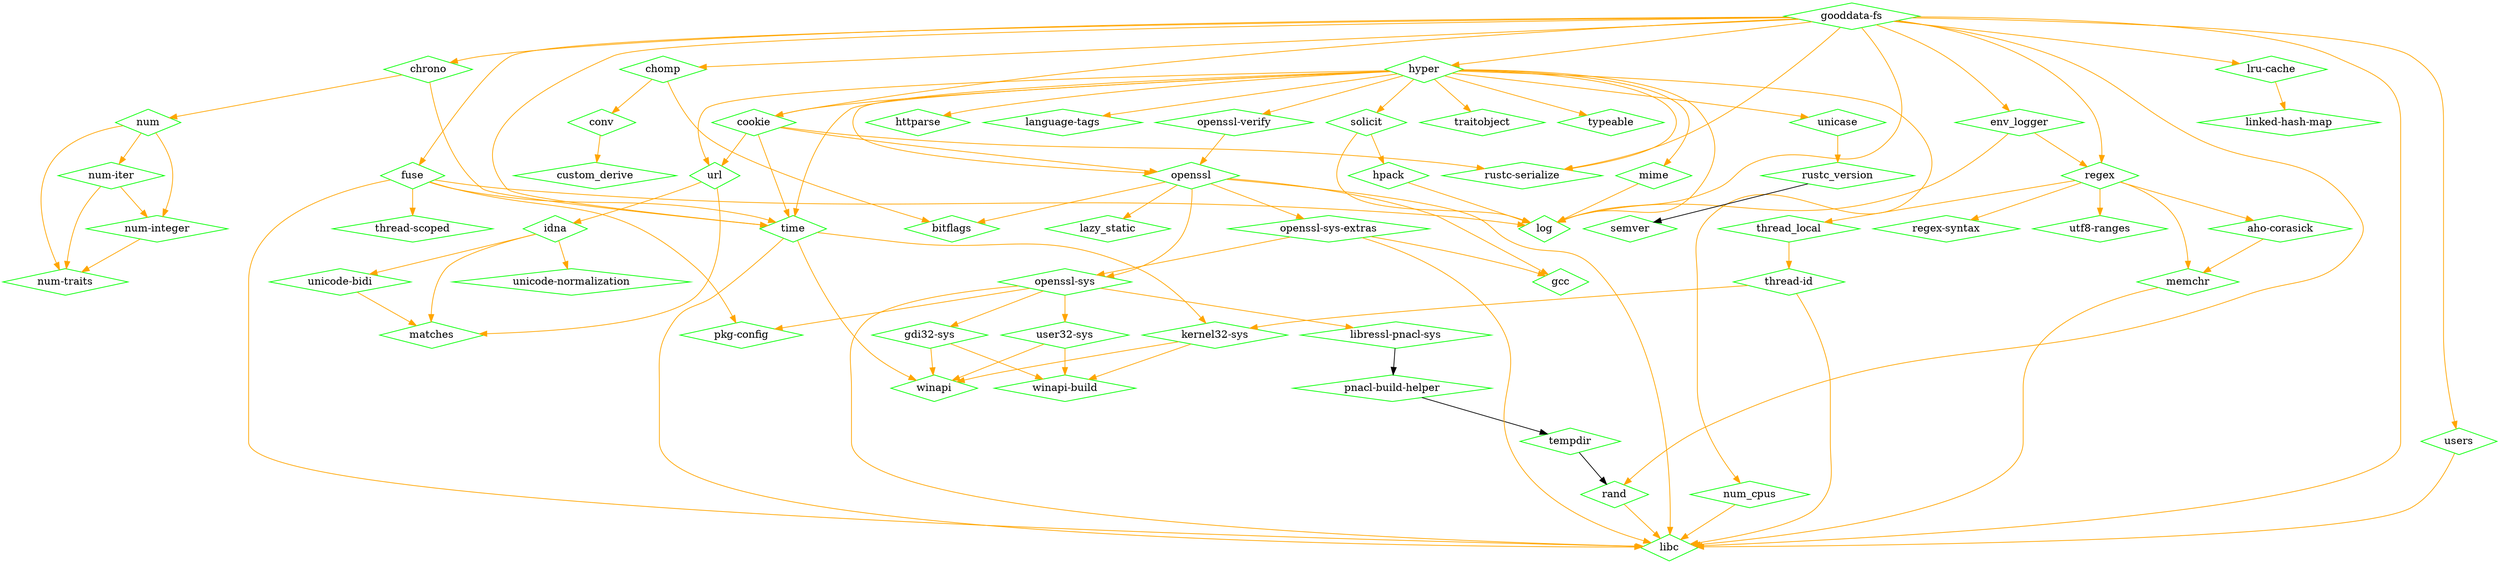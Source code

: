 digraph dependencies {
	N0[label="gooddata-fs",shape=diamond,color=green];
	N1[label="chomp",shape=diamond,color=green];
	N2[label="chrono",shape=diamond,color=green];
	N3[label="cookie",shape=diamond,color=green];
	N4[label="env_logger",shape=diamond,color=green];
	N5[label="fuse",shape=diamond,color=green];
	N6[label="hyper",shape=diamond,color=green];
	N7[label="libc",shape=diamond,color=green];
	N8[label="log",shape=diamond,color=green];
	N9[label="lru-cache",shape=diamond,color=green];
	N10[label="rand",shape=diamond,color=green];
	N11[label="regex",shape=diamond,color=green];
	N12[label="rustc-serialize",shape=diamond,color=green];
	N13[label="time",shape=diamond,color=green];
	N14[label="users",shape=diamond,color=green];
	N15[label="aho-corasick",shape=diamond,color=green];
	N16[label="memchr",shape=diamond,color=green];
	N17[label="bitflags",shape=diamond,color=green];
	N18[label="conv",shape=diamond,color=green];
	N19[label="num",shape=diamond,color=green];
	N20[label="custom_derive",shape=diamond,color=green];
	N21[label="openssl",shape=diamond,color=green];
	N22[label="url",shape=diamond,color=green];
	N23[label="pkg-config",shape=diamond,color=green];
	N24[label="thread-scoped",shape=diamond,color=green];
	N25[label="gcc",shape=diamond,color=green];
	N26[label="gdi32-sys",shape=diamond,color=green];
	N27[label="winapi",shape=diamond,color=green];
	N28[label="winapi-build",shape=diamond,color=green];
	N29[label="hpack",shape=diamond,color=green];
	N30[label="httparse",shape=diamond,color=green];
	N31[label="language-tags",shape=diamond,color=green];
	N32[label="mime",shape=diamond,color=green];
	N33[label="num_cpus",shape=diamond,color=green];
	N34[label="openssl-verify",shape=diamond,color=green];
	N35[label="solicit",shape=diamond,color=green];
	N36[label="traitobject",shape=diamond,color=green];
	N37[label="typeable",shape=diamond,color=green];
	N38[label="unicase",shape=diamond,color=green];
	N39[label="idna",shape=diamond,color=green];
	N40[label="matches",shape=diamond,color=green];
	N41[label="unicode-bidi",shape=diamond,color=green];
	N42[label="unicode-normalization",shape=diamond,color=green];
	N43[label="kernel32-sys",shape=diamond,color=green];
	N44[label="lazy_static",shape=diamond,color=green];
	N45[label="libressl-pnacl-sys",shape=diamond,color=green];
	N46[label="pnacl-build-helper",shape=diamond,color=green];
	N47[label="linked-hash-map",shape=diamond,color=green];
	N48[label="num-integer",shape=diamond,color=green];
	N49[label="num-iter",shape=diamond,color=green];
	N50[label="num-traits",shape=diamond,color=green];
	N51[label="openssl-sys",shape=diamond,color=green];
	N52[label="openssl-sys-extras",shape=diamond,color=green];
	N53[label="user32-sys",shape=diamond,color=green];
	N54[label="tempdir",shape=diamond,color=green];
	N55[label="regex-syntax",shape=diamond,color=green];
	N56[label="thread_local",shape=diamond,color=green];
	N57[label="utf8-ranges",shape=diamond,color=green];
	N58[label="rustc_version",shape=diamond,color=green];
	N59[label="semver",shape=diamond,color=green];
	N60[label="thread-id",shape=diamond,color=green];
	N0 -> N1[label="",color=orange];
	N0 -> N2[label="",color=orange];
	N0 -> N3[label="",color=orange];
	N0 -> N4[label="",color=orange];
	N0 -> N5[label="",color=orange];
	N0 -> N6[label="",color=orange];
	N0 -> N7[label="",color=orange];
	N0 -> N8[label="",color=orange];
	N0 -> N9[label="",color=orange];
	N0 -> N10[label="",color=orange];
	N0 -> N11[label="",color=orange];
	N0 -> N12[label="",color=orange];
	N0 -> N13[label="",color=orange];
	N0 -> N14[label="",color=orange];
	N1 -> N17[label="",color=orange];
	N1 -> N18[label="",color=orange];
	N2 -> N13[label="",color=orange];
	N2 -> N19[label="",color=orange];
	N3 -> N12[label="",color=orange];
	N3 -> N13[label="",color=orange];
	N3 -> N21[label="",color=orange];
	N3 -> N22[label="",color=orange];
	N4 -> N8[label="",color=orange];
	N4 -> N11[label="",color=orange];
	N5 -> N7[label="",color=orange];
	N5 -> N8[label="",color=orange];
	N5 -> N13[label="",color=orange];
	N5 -> N23[label="",color=orange];
	N5 -> N24[label="",color=orange];
	N6 -> N3[label="",color=orange];
	N6 -> N8[label="",color=orange];
	N6 -> N12[label="",color=orange];
	N6 -> N13[label="",color=orange];
	N6 -> N21[label="",color=orange];
	N6 -> N22[label="",color=orange];
	N6 -> N30[label="",color=orange];
	N6 -> N31[label="",color=orange];
	N6 -> N32[label="",color=orange];
	N6 -> N33[label="",color=orange];
	N6 -> N34[label="",color=orange];
	N6 -> N35[label="",color=orange];
	N6 -> N36[label="",color=orange];
	N6 -> N37[label="",color=orange];
	N6 -> N38[label="",color=orange];
	N9 -> N47[label="",color=orange];
	N10 -> N7[label="",color=orange];
	N11 -> N15[label="",color=orange];
	N11 -> N16[label="",color=orange];
	N11 -> N55[label="",color=orange];
	N11 -> N56[label="",color=orange];
	N11 -> N57[label="",color=orange];
	N13 -> N7[label="",color=orange];
	N13 -> N27[label="",color=orange];
	N13 -> N43[label="",color=orange];
	N14 -> N7[label="",color=orange];
	N15 -> N16[label="",color=orange];
	N16 -> N7[label="",color=orange];
	N18 -> N20[label="",color=orange];
	N19 -> N48[label="",color=orange];
	N19 -> N49[label="",color=orange];
	N19 -> N50[label="",color=orange];
	N21 -> N7[label="",color=orange];
	N21 -> N17[label="",color=orange];
	N21 -> N25[label="",color=orange];
	N21 -> N44[label="",color=orange];
	N21 -> N51[label="",color=orange];
	N21 -> N52[label="",color=orange];
	N22 -> N39[label="",color=orange];
	N22 -> N40[label="",color=orange];
	N26 -> N27[label="",color=orange];
	N26 -> N28[label="",color=orange];
	N29 -> N8[label="",color=orange];
	N32 -> N8[label="",color=orange];
	N33 -> N7[label="",color=orange];
	N34 -> N21[label="",color=orange];
	N35 -> N8[label="",color=orange];
	N35 -> N29[label="",color=orange];
	N38 -> N58[label="",color=orange];
	N39 -> N40[label="",color=orange];
	N39 -> N41[label="",color=orange];
	N39 -> N42[label="",color=orange];
	N41 -> N40[label="",color=orange];
	N43 -> N27[label="",color=orange];
	N43 -> N28[label="",color=orange];
	N45 -> N46[label=""];
	N46 -> N54[label=""];
	N48 -> N50[label="",color=orange];
	N49 -> N48[label="",color=orange];
	N49 -> N50[label="",color=orange];
	N51 -> N7[label="",color=orange];
	N51 -> N23[label="",color=orange];
	N51 -> N26[label="",color=orange];
	N51 -> N45[label="",color=orange];
	N51 -> N53[label="",color=orange];
	N52 -> N7[label="",color=orange];
	N52 -> N25[label="",color=orange];
	N52 -> N51[label="",color=orange];
	N53 -> N27[label="",color=orange];
	N53 -> N28[label="",color=orange];
	N54 -> N10[label=""];
	N56 -> N60[label="",color=orange];
	N58 -> N59[label=""];
	N60 -> N7[label="",color=orange];
	N60 -> N43[label="",color=orange];
}
